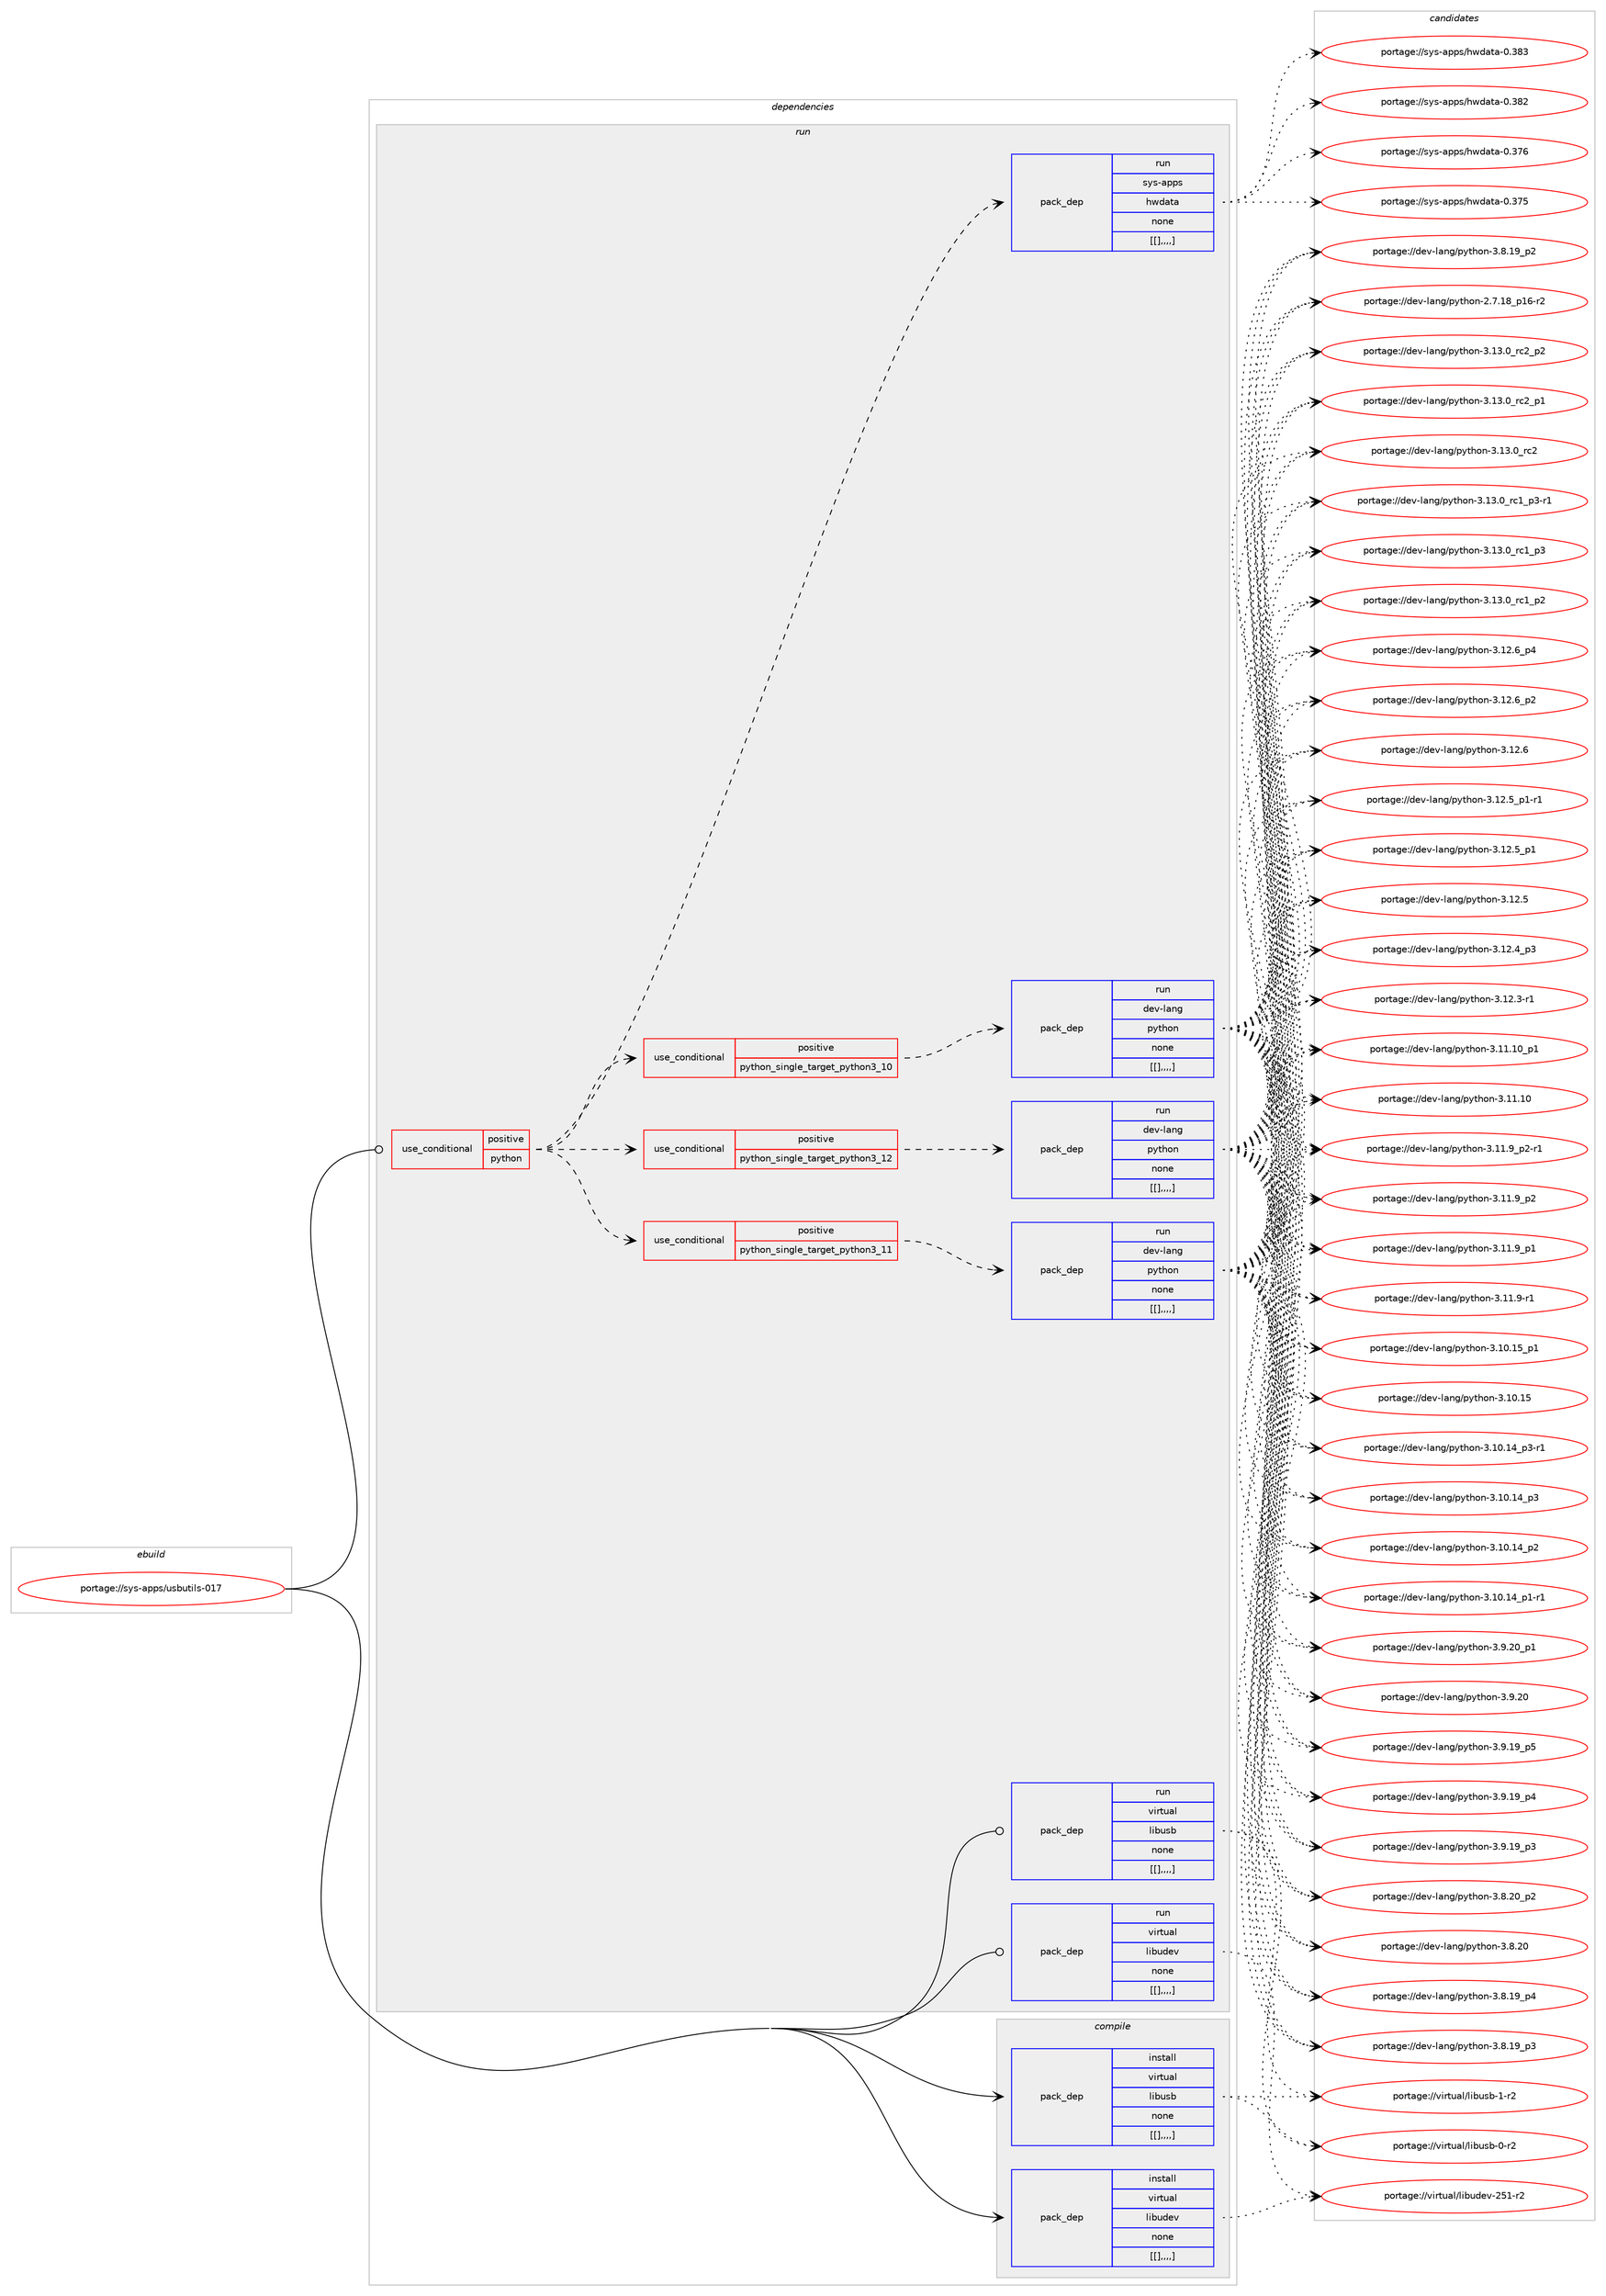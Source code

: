 digraph prolog {

# *************
# Graph options
# *************

newrank=true;
concentrate=true;
compound=true;
graph [rankdir=LR,fontname=Helvetica,fontsize=10,ranksep=1.5];#, ranksep=2.5, nodesep=0.2];
edge  [arrowhead=vee];
node  [fontname=Helvetica,fontsize=10];

# **********
# The ebuild
# **********

subgraph cluster_leftcol {
color=gray;
label=<<i>ebuild</i>>;
id [label="portage://sys-apps/usbutils-017", color=red, width=4, href="../sys-apps/usbutils-017.svg"];
}

# ****************
# The dependencies
# ****************

subgraph cluster_midcol {
color=gray;
label=<<i>dependencies</i>>;
subgraph cluster_compile {
fillcolor="#eeeeee";
style=filled;
label=<<i>compile</i>>;
subgraph pack5813 {
dependency9040 [label=<<TABLE BORDER="0" CELLBORDER="1" CELLSPACING="0" CELLPADDING="4" WIDTH="220"><TR><TD ROWSPAN="6" CELLPADDING="30">pack_dep</TD></TR><TR><TD WIDTH="110">install</TD></TR><TR><TD>virtual</TD></TR><TR><TD>libudev</TD></TR><TR><TD>none</TD></TR><TR><TD>[[],,,,]</TD></TR></TABLE>>, shape=none, color=blue];
}
id:e -> dependency9040:w [weight=20,style="solid",arrowhead="vee"];
subgraph pack5814 {
dependency9041 [label=<<TABLE BORDER="0" CELLBORDER="1" CELLSPACING="0" CELLPADDING="4" WIDTH="220"><TR><TD ROWSPAN="6" CELLPADDING="30">pack_dep</TD></TR><TR><TD WIDTH="110">install</TD></TR><TR><TD>virtual</TD></TR><TR><TD>libusb</TD></TR><TR><TD>none</TD></TR><TR><TD>[[],,,,]</TD></TR></TABLE>>, shape=none, color=blue];
}
id:e -> dependency9041:w [weight=20,style="solid",arrowhead="vee"];
}
subgraph cluster_compileandrun {
fillcolor="#eeeeee";
style=filled;
label=<<i>compile and run</i>>;
}
subgraph cluster_run {
fillcolor="#eeeeee";
style=filled;
label=<<i>run</i>>;
subgraph cond3199 {
dependency9042 [label=<<TABLE BORDER="0" CELLBORDER="1" CELLSPACING="0" CELLPADDING="4"><TR><TD ROWSPAN="3" CELLPADDING="10">use_conditional</TD></TR><TR><TD>positive</TD></TR><TR><TD>python</TD></TR></TABLE>>, shape=none, color=red];
subgraph cond3200 {
dependency9043 [label=<<TABLE BORDER="0" CELLBORDER="1" CELLSPACING="0" CELLPADDING="4"><TR><TD ROWSPAN="3" CELLPADDING="10">use_conditional</TD></TR><TR><TD>positive</TD></TR><TR><TD>python_single_target_python3_10</TD></TR></TABLE>>, shape=none, color=red];
subgraph pack5815 {
dependency9044 [label=<<TABLE BORDER="0" CELLBORDER="1" CELLSPACING="0" CELLPADDING="4" WIDTH="220"><TR><TD ROWSPAN="6" CELLPADDING="30">pack_dep</TD></TR><TR><TD WIDTH="110">run</TD></TR><TR><TD>dev-lang</TD></TR><TR><TD>python</TD></TR><TR><TD>none</TD></TR><TR><TD>[[],,,,]</TD></TR></TABLE>>, shape=none, color=blue];
}
dependency9043:e -> dependency9044:w [weight=20,style="dashed",arrowhead="vee"];
}
dependency9042:e -> dependency9043:w [weight=20,style="dashed",arrowhead="vee"];
subgraph cond3201 {
dependency9045 [label=<<TABLE BORDER="0" CELLBORDER="1" CELLSPACING="0" CELLPADDING="4"><TR><TD ROWSPAN="3" CELLPADDING="10">use_conditional</TD></TR><TR><TD>positive</TD></TR><TR><TD>python_single_target_python3_11</TD></TR></TABLE>>, shape=none, color=red];
subgraph pack5816 {
dependency9046 [label=<<TABLE BORDER="0" CELLBORDER="1" CELLSPACING="0" CELLPADDING="4" WIDTH="220"><TR><TD ROWSPAN="6" CELLPADDING="30">pack_dep</TD></TR><TR><TD WIDTH="110">run</TD></TR><TR><TD>dev-lang</TD></TR><TR><TD>python</TD></TR><TR><TD>none</TD></TR><TR><TD>[[],,,,]</TD></TR></TABLE>>, shape=none, color=blue];
}
dependency9045:e -> dependency9046:w [weight=20,style="dashed",arrowhead="vee"];
}
dependency9042:e -> dependency9045:w [weight=20,style="dashed",arrowhead="vee"];
subgraph cond3202 {
dependency9047 [label=<<TABLE BORDER="0" CELLBORDER="1" CELLSPACING="0" CELLPADDING="4"><TR><TD ROWSPAN="3" CELLPADDING="10">use_conditional</TD></TR><TR><TD>positive</TD></TR><TR><TD>python_single_target_python3_12</TD></TR></TABLE>>, shape=none, color=red];
subgraph pack5817 {
dependency9048 [label=<<TABLE BORDER="0" CELLBORDER="1" CELLSPACING="0" CELLPADDING="4" WIDTH="220"><TR><TD ROWSPAN="6" CELLPADDING="30">pack_dep</TD></TR><TR><TD WIDTH="110">run</TD></TR><TR><TD>dev-lang</TD></TR><TR><TD>python</TD></TR><TR><TD>none</TD></TR><TR><TD>[[],,,,]</TD></TR></TABLE>>, shape=none, color=blue];
}
dependency9047:e -> dependency9048:w [weight=20,style="dashed",arrowhead="vee"];
}
dependency9042:e -> dependency9047:w [weight=20,style="dashed",arrowhead="vee"];
subgraph pack5818 {
dependency9049 [label=<<TABLE BORDER="0" CELLBORDER="1" CELLSPACING="0" CELLPADDING="4" WIDTH="220"><TR><TD ROWSPAN="6" CELLPADDING="30">pack_dep</TD></TR><TR><TD WIDTH="110">run</TD></TR><TR><TD>sys-apps</TD></TR><TR><TD>hwdata</TD></TR><TR><TD>none</TD></TR><TR><TD>[[],,,,]</TD></TR></TABLE>>, shape=none, color=blue];
}
dependency9042:e -> dependency9049:w [weight=20,style="dashed",arrowhead="vee"];
}
id:e -> dependency9042:w [weight=20,style="solid",arrowhead="odot"];
subgraph pack5819 {
dependency9050 [label=<<TABLE BORDER="0" CELLBORDER="1" CELLSPACING="0" CELLPADDING="4" WIDTH="220"><TR><TD ROWSPAN="6" CELLPADDING="30">pack_dep</TD></TR><TR><TD WIDTH="110">run</TD></TR><TR><TD>virtual</TD></TR><TR><TD>libudev</TD></TR><TR><TD>none</TD></TR><TR><TD>[[],,,,]</TD></TR></TABLE>>, shape=none, color=blue];
}
id:e -> dependency9050:w [weight=20,style="solid",arrowhead="odot"];
subgraph pack5820 {
dependency9051 [label=<<TABLE BORDER="0" CELLBORDER="1" CELLSPACING="0" CELLPADDING="4" WIDTH="220"><TR><TD ROWSPAN="6" CELLPADDING="30">pack_dep</TD></TR><TR><TD WIDTH="110">run</TD></TR><TR><TD>virtual</TD></TR><TR><TD>libusb</TD></TR><TR><TD>none</TD></TR><TR><TD>[[],,,,]</TD></TR></TABLE>>, shape=none, color=blue];
}
id:e -> dependency9051:w [weight=20,style="solid",arrowhead="odot"];
}
}

# **************
# The candidates
# **************

subgraph cluster_choices {
rank=same;
color=gray;
label=<<i>candidates</i>>;

subgraph choice5813 {
color=black;
nodesep=1;
choice118105114116117971084710810598117100101118455053494511450 [label="portage://virtual/libudev-251-r2", color=red, width=4,href="../virtual/libudev-251-r2.svg"];
dependency9040:e -> choice118105114116117971084710810598117100101118455053494511450:w [style=dotted,weight="100"];
}
subgraph choice5814 {
color=black;
nodesep=1;
choice1181051141161179710847108105981171159845494511450 [label="portage://virtual/libusb-1-r2", color=red, width=4,href="../virtual/libusb-1-r2.svg"];
choice1181051141161179710847108105981171159845484511450 [label="portage://virtual/libusb-0-r2", color=red, width=4,href="../virtual/libusb-0-r2.svg"];
dependency9041:e -> choice1181051141161179710847108105981171159845494511450:w [style=dotted,weight="100"];
dependency9041:e -> choice1181051141161179710847108105981171159845484511450:w [style=dotted,weight="100"];
}
subgraph choice5815 {
color=black;
nodesep=1;
choice100101118451089711010347112121116104111110455146495146489511499509511250 [label="portage://dev-lang/python-3.13.0_rc2_p2", color=red, width=4,href="../dev-lang/python-3.13.0_rc2_p2.svg"];
choice100101118451089711010347112121116104111110455146495146489511499509511249 [label="portage://dev-lang/python-3.13.0_rc2_p1", color=red, width=4,href="../dev-lang/python-3.13.0_rc2_p1.svg"];
choice10010111845108971101034711212111610411111045514649514648951149950 [label="portage://dev-lang/python-3.13.0_rc2", color=red, width=4,href="../dev-lang/python-3.13.0_rc2.svg"];
choice1001011184510897110103471121211161041111104551464951464895114994995112514511449 [label="portage://dev-lang/python-3.13.0_rc1_p3-r1", color=red, width=4,href="../dev-lang/python-3.13.0_rc1_p3-r1.svg"];
choice100101118451089711010347112121116104111110455146495146489511499499511251 [label="portage://dev-lang/python-3.13.0_rc1_p3", color=red, width=4,href="../dev-lang/python-3.13.0_rc1_p3.svg"];
choice100101118451089711010347112121116104111110455146495146489511499499511250 [label="portage://dev-lang/python-3.13.0_rc1_p2", color=red, width=4,href="../dev-lang/python-3.13.0_rc1_p2.svg"];
choice100101118451089711010347112121116104111110455146495046549511252 [label="portage://dev-lang/python-3.12.6_p4", color=red, width=4,href="../dev-lang/python-3.12.6_p4.svg"];
choice100101118451089711010347112121116104111110455146495046549511250 [label="portage://dev-lang/python-3.12.6_p2", color=red, width=4,href="../dev-lang/python-3.12.6_p2.svg"];
choice10010111845108971101034711212111610411111045514649504654 [label="portage://dev-lang/python-3.12.6", color=red, width=4,href="../dev-lang/python-3.12.6.svg"];
choice1001011184510897110103471121211161041111104551464950465395112494511449 [label="portage://dev-lang/python-3.12.5_p1-r1", color=red, width=4,href="../dev-lang/python-3.12.5_p1-r1.svg"];
choice100101118451089711010347112121116104111110455146495046539511249 [label="portage://dev-lang/python-3.12.5_p1", color=red, width=4,href="../dev-lang/python-3.12.5_p1.svg"];
choice10010111845108971101034711212111610411111045514649504653 [label="portage://dev-lang/python-3.12.5", color=red, width=4,href="../dev-lang/python-3.12.5.svg"];
choice100101118451089711010347112121116104111110455146495046529511251 [label="portage://dev-lang/python-3.12.4_p3", color=red, width=4,href="../dev-lang/python-3.12.4_p3.svg"];
choice100101118451089711010347112121116104111110455146495046514511449 [label="portage://dev-lang/python-3.12.3-r1", color=red, width=4,href="../dev-lang/python-3.12.3-r1.svg"];
choice10010111845108971101034711212111610411111045514649494649489511249 [label="portage://dev-lang/python-3.11.10_p1", color=red, width=4,href="../dev-lang/python-3.11.10_p1.svg"];
choice1001011184510897110103471121211161041111104551464949464948 [label="portage://dev-lang/python-3.11.10", color=red, width=4,href="../dev-lang/python-3.11.10.svg"];
choice1001011184510897110103471121211161041111104551464949465795112504511449 [label="portage://dev-lang/python-3.11.9_p2-r1", color=red, width=4,href="../dev-lang/python-3.11.9_p2-r1.svg"];
choice100101118451089711010347112121116104111110455146494946579511250 [label="portage://dev-lang/python-3.11.9_p2", color=red, width=4,href="../dev-lang/python-3.11.9_p2.svg"];
choice100101118451089711010347112121116104111110455146494946579511249 [label="portage://dev-lang/python-3.11.9_p1", color=red, width=4,href="../dev-lang/python-3.11.9_p1.svg"];
choice100101118451089711010347112121116104111110455146494946574511449 [label="portage://dev-lang/python-3.11.9-r1", color=red, width=4,href="../dev-lang/python-3.11.9-r1.svg"];
choice10010111845108971101034711212111610411111045514649484649539511249 [label="portage://dev-lang/python-3.10.15_p1", color=red, width=4,href="../dev-lang/python-3.10.15_p1.svg"];
choice1001011184510897110103471121211161041111104551464948464953 [label="portage://dev-lang/python-3.10.15", color=red, width=4,href="../dev-lang/python-3.10.15.svg"];
choice100101118451089711010347112121116104111110455146494846495295112514511449 [label="portage://dev-lang/python-3.10.14_p3-r1", color=red, width=4,href="../dev-lang/python-3.10.14_p3-r1.svg"];
choice10010111845108971101034711212111610411111045514649484649529511251 [label="portage://dev-lang/python-3.10.14_p3", color=red, width=4,href="../dev-lang/python-3.10.14_p3.svg"];
choice10010111845108971101034711212111610411111045514649484649529511250 [label="portage://dev-lang/python-3.10.14_p2", color=red, width=4,href="../dev-lang/python-3.10.14_p2.svg"];
choice100101118451089711010347112121116104111110455146494846495295112494511449 [label="portage://dev-lang/python-3.10.14_p1-r1", color=red, width=4,href="../dev-lang/python-3.10.14_p1-r1.svg"];
choice100101118451089711010347112121116104111110455146574650489511249 [label="portage://dev-lang/python-3.9.20_p1", color=red, width=4,href="../dev-lang/python-3.9.20_p1.svg"];
choice10010111845108971101034711212111610411111045514657465048 [label="portage://dev-lang/python-3.9.20", color=red, width=4,href="../dev-lang/python-3.9.20.svg"];
choice100101118451089711010347112121116104111110455146574649579511253 [label="portage://dev-lang/python-3.9.19_p5", color=red, width=4,href="../dev-lang/python-3.9.19_p5.svg"];
choice100101118451089711010347112121116104111110455146574649579511252 [label="portage://dev-lang/python-3.9.19_p4", color=red, width=4,href="../dev-lang/python-3.9.19_p4.svg"];
choice100101118451089711010347112121116104111110455146574649579511251 [label="portage://dev-lang/python-3.9.19_p3", color=red, width=4,href="../dev-lang/python-3.9.19_p3.svg"];
choice100101118451089711010347112121116104111110455146564650489511250 [label="portage://dev-lang/python-3.8.20_p2", color=red, width=4,href="../dev-lang/python-3.8.20_p2.svg"];
choice10010111845108971101034711212111610411111045514656465048 [label="portage://dev-lang/python-3.8.20", color=red, width=4,href="../dev-lang/python-3.8.20.svg"];
choice100101118451089711010347112121116104111110455146564649579511252 [label="portage://dev-lang/python-3.8.19_p4", color=red, width=4,href="../dev-lang/python-3.8.19_p4.svg"];
choice100101118451089711010347112121116104111110455146564649579511251 [label="portage://dev-lang/python-3.8.19_p3", color=red, width=4,href="../dev-lang/python-3.8.19_p3.svg"];
choice100101118451089711010347112121116104111110455146564649579511250 [label="portage://dev-lang/python-3.8.19_p2", color=red, width=4,href="../dev-lang/python-3.8.19_p2.svg"];
choice100101118451089711010347112121116104111110455046554649569511249544511450 [label="portage://dev-lang/python-2.7.18_p16-r2", color=red, width=4,href="../dev-lang/python-2.7.18_p16-r2.svg"];
dependency9044:e -> choice100101118451089711010347112121116104111110455146495146489511499509511250:w [style=dotted,weight="100"];
dependency9044:e -> choice100101118451089711010347112121116104111110455146495146489511499509511249:w [style=dotted,weight="100"];
dependency9044:e -> choice10010111845108971101034711212111610411111045514649514648951149950:w [style=dotted,weight="100"];
dependency9044:e -> choice1001011184510897110103471121211161041111104551464951464895114994995112514511449:w [style=dotted,weight="100"];
dependency9044:e -> choice100101118451089711010347112121116104111110455146495146489511499499511251:w [style=dotted,weight="100"];
dependency9044:e -> choice100101118451089711010347112121116104111110455146495146489511499499511250:w [style=dotted,weight="100"];
dependency9044:e -> choice100101118451089711010347112121116104111110455146495046549511252:w [style=dotted,weight="100"];
dependency9044:e -> choice100101118451089711010347112121116104111110455146495046549511250:w [style=dotted,weight="100"];
dependency9044:e -> choice10010111845108971101034711212111610411111045514649504654:w [style=dotted,weight="100"];
dependency9044:e -> choice1001011184510897110103471121211161041111104551464950465395112494511449:w [style=dotted,weight="100"];
dependency9044:e -> choice100101118451089711010347112121116104111110455146495046539511249:w [style=dotted,weight="100"];
dependency9044:e -> choice10010111845108971101034711212111610411111045514649504653:w [style=dotted,weight="100"];
dependency9044:e -> choice100101118451089711010347112121116104111110455146495046529511251:w [style=dotted,weight="100"];
dependency9044:e -> choice100101118451089711010347112121116104111110455146495046514511449:w [style=dotted,weight="100"];
dependency9044:e -> choice10010111845108971101034711212111610411111045514649494649489511249:w [style=dotted,weight="100"];
dependency9044:e -> choice1001011184510897110103471121211161041111104551464949464948:w [style=dotted,weight="100"];
dependency9044:e -> choice1001011184510897110103471121211161041111104551464949465795112504511449:w [style=dotted,weight="100"];
dependency9044:e -> choice100101118451089711010347112121116104111110455146494946579511250:w [style=dotted,weight="100"];
dependency9044:e -> choice100101118451089711010347112121116104111110455146494946579511249:w [style=dotted,weight="100"];
dependency9044:e -> choice100101118451089711010347112121116104111110455146494946574511449:w [style=dotted,weight="100"];
dependency9044:e -> choice10010111845108971101034711212111610411111045514649484649539511249:w [style=dotted,weight="100"];
dependency9044:e -> choice1001011184510897110103471121211161041111104551464948464953:w [style=dotted,weight="100"];
dependency9044:e -> choice100101118451089711010347112121116104111110455146494846495295112514511449:w [style=dotted,weight="100"];
dependency9044:e -> choice10010111845108971101034711212111610411111045514649484649529511251:w [style=dotted,weight="100"];
dependency9044:e -> choice10010111845108971101034711212111610411111045514649484649529511250:w [style=dotted,weight="100"];
dependency9044:e -> choice100101118451089711010347112121116104111110455146494846495295112494511449:w [style=dotted,weight="100"];
dependency9044:e -> choice100101118451089711010347112121116104111110455146574650489511249:w [style=dotted,weight="100"];
dependency9044:e -> choice10010111845108971101034711212111610411111045514657465048:w [style=dotted,weight="100"];
dependency9044:e -> choice100101118451089711010347112121116104111110455146574649579511253:w [style=dotted,weight="100"];
dependency9044:e -> choice100101118451089711010347112121116104111110455146574649579511252:w [style=dotted,weight="100"];
dependency9044:e -> choice100101118451089711010347112121116104111110455146574649579511251:w [style=dotted,weight="100"];
dependency9044:e -> choice100101118451089711010347112121116104111110455146564650489511250:w [style=dotted,weight="100"];
dependency9044:e -> choice10010111845108971101034711212111610411111045514656465048:w [style=dotted,weight="100"];
dependency9044:e -> choice100101118451089711010347112121116104111110455146564649579511252:w [style=dotted,weight="100"];
dependency9044:e -> choice100101118451089711010347112121116104111110455146564649579511251:w [style=dotted,weight="100"];
dependency9044:e -> choice100101118451089711010347112121116104111110455146564649579511250:w [style=dotted,weight="100"];
dependency9044:e -> choice100101118451089711010347112121116104111110455046554649569511249544511450:w [style=dotted,weight="100"];
}
subgraph choice5816 {
color=black;
nodesep=1;
choice100101118451089711010347112121116104111110455146495146489511499509511250 [label="portage://dev-lang/python-3.13.0_rc2_p2", color=red, width=4,href="../dev-lang/python-3.13.0_rc2_p2.svg"];
choice100101118451089711010347112121116104111110455146495146489511499509511249 [label="portage://dev-lang/python-3.13.0_rc2_p1", color=red, width=4,href="../dev-lang/python-3.13.0_rc2_p1.svg"];
choice10010111845108971101034711212111610411111045514649514648951149950 [label="portage://dev-lang/python-3.13.0_rc2", color=red, width=4,href="../dev-lang/python-3.13.0_rc2.svg"];
choice1001011184510897110103471121211161041111104551464951464895114994995112514511449 [label="portage://dev-lang/python-3.13.0_rc1_p3-r1", color=red, width=4,href="../dev-lang/python-3.13.0_rc1_p3-r1.svg"];
choice100101118451089711010347112121116104111110455146495146489511499499511251 [label="portage://dev-lang/python-3.13.0_rc1_p3", color=red, width=4,href="../dev-lang/python-3.13.0_rc1_p3.svg"];
choice100101118451089711010347112121116104111110455146495146489511499499511250 [label="portage://dev-lang/python-3.13.0_rc1_p2", color=red, width=4,href="../dev-lang/python-3.13.0_rc1_p2.svg"];
choice100101118451089711010347112121116104111110455146495046549511252 [label="portage://dev-lang/python-3.12.6_p4", color=red, width=4,href="../dev-lang/python-3.12.6_p4.svg"];
choice100101118451089711010347112121116104111110455146495046549511250 [label="portage://dev-lang/python-3.12.6_p2", color=red, width=4,href="../dev-lang/python-3.12.6_p2.svg"];
choice10010111845108971101034711212111610411111045514649504654 [label="portage://dev-lang/python-3.12.6", color=red, width=4,href="../dev-lang/python-3.12.6.svg"];
choice1001011184510897110103471121211161041111104551464950465395112494511449 [label="portage://dev-lang/python-3.12.5_p1-r1", color=red, width=4,href="../dev-lang/python-3.12.5_p1-r1.svg"];
choice100101118451089711010347112121116104111110455146495046539511249 [label="portage://dev-lang/python-3.12.5_p1", color=red, width=4,href="../dev-lang/python-3.12.5_p1.svg"];
choice10010111845108971101034711212111610411111045514649504653 [label="portage://dev-lang/python-3.12.5", color=red, width=4,href="../dev-lang/python-3.12.5.svg"];
choice100101118451089711010347112121116104111110455146495046529511251 [label="portage://dev-lang/python-3.12.4_p3", color=red, width=4,href="../dev-lang/python-3.12.4_p3.svg"];
choice100101118451089711010347112121116104111110455146495046514511449 [label="portage://dev-lang/python-3.12.3-r1", color=red, width=4,href="../dev-lang/python-3.12.3-r1.svg"];
choice10010111845108971101034711212111610411111045514649494649489511249 [label="portage://dev-lang/python-3.11.10_p1", color=red, width=4,href="../dev-lang/python-3.11.10_p1.svg"];
choice1001011184510897110103471121211161041111104551464949464948 [label="portage://dev-lang/python-3.11.10", color=red, width=4,href="../dev-lang/python-3.11.10.svg"];
choice1001011184510897110103471121211161041111104551464949465795112504511449 [label="portage://dev-lang/python-3.11.9_p2-r1", color=red, width=4,href="../dev-lang/python-3.11.9_p2-r1.svg"];
choice100101118451089711010347112121116104111110455146494946579511250 [label="portage://dev-lang/python-3.11.9_p2", color=red, width=4,href="../dev-lang/python-3.11.9_p2.svg"];
choice100101118451089711010347112121116104111110455146494946579511249 [label="portage://dev-lang/python-3.11.9_p1", color=red, width=4,href="../dev-lang/python-3.11.9_p1.svg"];
choice100101118451089711010347112121116104111110455146494946574511449 [label="portage://dev-lang/python-3.11.9-r1", color=red, width=4,href="../dev-lang/python-3.11.9-r1.svg"];
choice10010111845108971101034711212111610411111045514649484649539511249 [label="portage://dev-lang/python-3.10.15_p1", color=red, width=4,href="../dev-lang/python-3.10.15_p1.svg"];
choice1001011184510897110103471121211161041111104551464948464953 [label="portage://dev-lang/python-3.10.15", color=red, width=4,href="../dev-lang/python-3.10.15.svg"];
choice100101118451089711010347112121116104111110455146494846495295112514511449 [label="portage://dev-lang/python-3.10.14_p3-r1", color=red, width=4,href="../dev-lang/python-3.10.14_p3-r1.svg"];
choice10010111845108971101034711212111610411111045514649484649529511251 [label="portage://dev-lang/python-3.10.14_p3", color=red, width=4,href="../dev-lang/python-3.10.14_p3.svg"];
choice10010111845108971101034711212111610411111045514649484649529511250 [label="portage://dev-lang/python-3.10.14_p2", color=red, width=4,href="../dev-lang/python-3.10.14_p2.svg"];
choice100101118451089711010347112121116104111110455146494846495295112494511449 [label="portage://dev-lang/python-3.10.14_p1-r1", color=red, width=4,href="../dev-lang/python-3.10.14_p1-r1.svg"];
choice100101118451089711010347112121116104111110455146574650489511249 [label="portage://dev-lang/python-3.9.20_p1", color=red, width=4,href="../dev-lang/python-3.9.20_p1.svg"];
choice10010111845108971101034711212111610411111045514657465048 [label="portage://dev-lang/python-3.9.20", color=red, width=4,href="../dev-lang/python-3.9.20.svg"];
choice100101118451089711010347112121116104111110455146574649579511253 [label="portage://dev-lang/python-3.9.19_p5", color=red, width=4,href="../dev-lang/python-3.9.19_p5.svg"];
choice100101118451089711010347112121116104111110455146574649579511252 [label="portage://dev-lang/python-3.9.19_p4", color=red, width=4,href="../dev-lang/python-3.9.19_p4.svg"];
choice100101118451089711010347112121116104111110455146574649579511251 [label="portage://dev-lang/python-3.9.19_p3", color=red, width=4,href="../dev-lang/python-3.9.19_p3.svg"];
choice100101118451089711010347112121116104111110455146564650489511250 [label="portage://dev-lang/python-3.8.20_p2", color=red, width=4,href="../dev-lang/python-3.8.20_p2.svg"];
choice10010111845108971101034711212111610411111045514656465048 [label="portage://dev-lang/python-3.8.20", color=red, width=4,href="../dev-lang/python-3.8.20.svg"];
choice100101118451089711010347112121116104111110455146564649579511252 [label="portage://dev-lang/python-3.8.19_p4", color=red, width=4,href="../dev-lang/python-3.8.19_p4.svg"];
choice100101118451089711010347112121116104111110455146564649579511251 [label="portage://dev-lang/python-3.8.19_p3", color=red, width=4,href="../dev-lang/python-3.8.19_p3.svg"];
choice100101118451089711010347112121116104111110455146564649579511250 [label="portage://dev-lang/python-3.8.19_p2", color=red, width=4,href="../dev-lang/python-3.8.19_p2.svg"];
choice100101118451089711010347112121116104111110455046554649569511249544511450 [label="portage://dev-lang/python-2.7.18_p16-r2", color=red, width=4,href="../dev-lang/python-2.7.18_p16-r2.svg"];
dependency9046:e -> choice100101118451089711010347112121116104111110455146495146489511499509511250:w [style=dotted,weight="100"];
dependency9046:e -> choice100101118451089711010347112121116104111110455146495146489511499509511249:w [style=dotted,weight="100"];
dependency9046:e -> choice10010111845108971101034711212111610411111045514649514648951149950:w [style=dotted,weight="100"];
dependency9046:e -> choice1001011184510897110103471121211161041111104551464951464895114994995112514511449:w [style=dotted,weight="100"];
dependency9046:e -> choice100101118451089711010347112121116104111110455146495146489511499499511251:w [style=dotted,weight="100"];
dependency9046:e -> choice100101118451089711010347112121116104111110455146495146489511499499511250:w [style=dotted,weight="100"];
dependency9046:e -> choice100101118451089711010347112121116104111110455146495046549511252:w [style=dotted,weight="100"];
dependency9046:e -> choice100101118451089711010347112121116104111110455146495046549511250:w [style=dotted,weight="100"];
dependency9046:e -> choice10010111845108971101034711212111610411111045514649504654:w [style=dotted,weight="100"];
dependency9046:e -> choice1001011184510897110103471121211161041111104551464950465395112494511449:w [style=dotted,weight="100"];
dependency9046:e -> choice100101118451089711010347112121116104111110455146495046539511249:w [style=dotted,weight="100"];
dependency9046:e -> choice10010111845108971101034711212111610411111045514649504653:w [style=dotted,weight="100"];
dependency9046:e -> choice100101118451089711010347112121116104111110455146495046529511251:w [style=dotted,weight="100"];
dependency9046:e -> choice100101118451089711010347112121116104111110455146495046514511449:w [style=dotted,weight="100"];
dependency9046:e -> choice10010111845108971101034711212111610411111045514649494649489511249:w [style=dotted,weight="100"];
dependency9046:e -> choice1001011184510897110103471121211161041111104551464949464948:w [style=dotted,weight="100"];
dependency9046:e -> choice1001011184510897110103471121211161041111104551464949465795112504511449:w [style=dotted,weight="100"];
dependency9046:e -> choice100101118451089711010347112121116104111110455146494946579511250:w [style=dotted,weight="100"];
dependency9046:e -> choice100101118451089711010347112121116104111110455146494946579511249:w [style=dotted,weight="100"];
dependency9046:e -> choice100101118451089711010347112121116104111110455146494946574511449:w [style=dotted,weight="100"];
dependency9046:e -> choice10010111845108971101034711212111610411111045514649484649539511249:w [style=dotted,weight="100"];
dependency9046:e -> choice1001011184510897110103471121211161041111104551464948464953:w [style=dotted,weight="100"];
dependency9046:e -> choice100101118451089711010347112121116104111110455146494846495295112514511449:w [style=dotted,weight="100"];
dependency9046:e -> choice10010111845108971101034711212111610411111045514649484649529511251:w [style=dotted,weight="100"];
dependency9046:e -> choice10010111845108971101034711212111610411111045514649484649529511250:w [style=dotted,weight="100"];
dependency9046:e -> choice100101118451089711010347112121116104111110455146494846495295112494511449:w [style=dotted,weight="100"];
dependency9046:e -> choice100101118451089711010347112121116104111110455146574650489511249:w [style=dotted,weight="100"];
dependency9046:e -> choice10010111845108971101034711212111610411111045514657465048:w [style=dotted,weight="100"];
dependency9046:e -> choice100101118451089711010347112121116104111110455146574649579511253:w [style=dotted,weight="100"];
dependency9046:e -> choice100101118451089711010347112121116104111110455146574649579511252:w [style=dotted,weight="100"];
dependency9046:e -> choice100101118451089711010347112121116104111110455146574649579511251:w [style=dotted,weight="100"];
dependency9046:e -> choice100101118451089711010347112121116104111110455146564650489511250:w [style=dotted,weight="100"];
dependency9046:e -> choice10010111845108971101034711212111610411111045514656465048:w [style=dotted,weight="100"];
dependency9046:e -> choice100101118451089711010347112121116104111110455146564649579511252:w [style=dotted,weight="100"];
dependency9046:e -> choice100101118451089711010347112121116104111110455146564649579511251:w [style=dotted,weight="100"];
dependency9046:e -> choice100101118451089711010347112121116104111110455146564649579511250:w [style=dotted,weight="100"];
dependency9046:e -> choice100101118451089711010347112121116104111110455046554649569511249544511450:w [style=dotted,weight="100"];
}
subgraph choice5817 {
color=black;
nodesep=1;
choice100101118451089711010347112121116104111110455146495146489511499509511250 [label="portage://dev-lang/python-3.13.0_rc2_p2", color=red, width=4,href="../dev-lang/python-3.13.0_rc2_p2.svg"];
choice100101118451089711010347112121116104111110455146495146489511499509511249 [label="portage://dev-lang/python-3.13.0_rc2_p1", color=red, width=4,href="../dev-lang/python-3.13.0_rc2_p1.svg"];
choice10010111845108971101034711212111610411111045514649514648951149950 [label="portage://dev-lang/python-3.13.0_rc2", color=red, width=4,href="../dev-lang/python-3.13.0_rc2.svg"];
choice1001011184510897110103471121211161041111104551464951464895114994995112514511449 [label="portage://dev-lang/python-3.13.0_rc1_p3-r1", color=red, width=4,href="../dev-lang/python-3.13.0_rc1_p3-r1.svg"];
choice100101118451089711010347112121116104111110455146495146489511499499511251 [label="portage://dev-lang/python-3.13.0_rc1_p3", color=red, width=4,href="../dev-lang/python-3.13.0_rc1_p3.svg"];
choice100101118451089711010347112121116104111110455146495146489511499499511250 [label="portage://dev-lang/python-3.13.0_rc1_p2", color=red, width=4,href="../dev-lang/python-3.13.0_rc1_p2.svg"];
choice100101118451089711010347112121116104111110455146495046549511252 [label="portage://dev-lang/python-3.12.6_p4", color=red, width=4,href="../dev-lang/python-3.12.6_p4.svg"];
choice100101118451089711010347112121116104111110455146495046549511250 [label="portage://dev-lang/python-3.12.6_p2", color=red, width=4,href="../dev-lang/python-3.12.6_p2.svg"];
choice10010111845108971101034711212111610411111045514649504654 [label="portage://dev-lang/python-3.12.6", color=red, width=4,href="../dev-lang/python-3.12.6.svg"];
choice1001011184510897110103471121211161041111104551464950465395112494511449 [label="portage://dev-lang/python-3.12.5_p1-r1", color=red, width=4,href="../dev-lang/python-3.12.5_p1-r1.svg"];
choice100101118451089711010347112121116104111110455146495046539511249 [label="portage://dev-lang/python-3.12.5_p1", color=red, width=4,href="../dev-lang/python-3.12.5_p1.svg"];
choice10010111845108971101034711212111610411111045514649504653 [label="portage://dev-lang/python-3.12.5", color=red, width=4,href="../dev-lang/python-3.12.5.svg"];
choice100101118451089711010347112121116104111110455146495046529511251 [label="portage://dev-lang/python-3.12.4_p3", color=red, width=4,href="../dev-lang/python-3.12.4_p3.svg"];
choice100101118451089711010347112121116104111110455146495046514511449 [label="portage://dev-lang/python-3.12.3-r1", color=red, width=4,href="../dev-lang/python-3.12.3-r1.svg"];
choice10010111845108971101034711212111610411111045514649494649489511249 [label="portage://dev-lang/python-3.11.10_p1", color=red, width=4,href="../dev-lang/python-3.11.10_p1.svg"];
choice1001011184510897110103471121211161041111104551464949464948 [label="portage://dev-lang/python-3.11.10", color=red, width=4,href="../dev-lang/python-3.11.10.svg"];
choice1001011184510897110103471121211161041111104551464949465795112504511449 [label="portage://dev-lang/python-3.11.9_p2-r1", color=red, width=4,href="../dev-lang/python-3.11.9_p2-r1.svg"];
choice100101118451089711010347112121116104111110455146494946579511250 [label="portage://dev-lang/python-3.11.9_p2", color=red, width=4,href="../dev-lang/python-3.11.9_p2.svg"];
choice100101118451089711010347112121116104111110455146494946579511249 [label="portage://dev-lang/python-3.11.9_p1", color=red, width=4,href="../dev-lang/python-3.11.9_p1.svg"];
choice100101118451089711010347112121116104111110455146494946574511449 [label="portage://dev-lang/python-3.11.9-r1", color=red, width=4,href="../dev-lang/python-3.11.9-r1.svg"];
choice10010111845108971101034711212111610411111045514649484649539511249 [label="portage://dev-lang/python-3.10.15_p1", color=red, width=4,href="../dev-lang/python-3.10.15_p1.svg"];
choice1001011184510897110103471121211161041111104551464948464953 [label="portage://dev-lang/python-3.10.15", color=red, width=4,href="../dev-lang/python-3.10.15.svg"];
choice100101118451089711010347112121116104111110455146494846495295112514511449 [label="portage://dev-lang/python-3.10.14_p3-r1", color=red, width=4,href="../dev-lang/python-3.10.14_p3-r1.svg"];
choice10010111845108971101034711212111610411111045514649484649529511251 [label="portage://dev-lang/python-3.10.14_p3", color=red, width=4,href="../dev-lang/python-3.10.14_p3.svg"];
choice10010111845108971101034711212111610411111045514649484649529511250 [label="portage://dev-lang/python-3.10.14_p2", color=red, width=4,href="../dev-lang/python-3.10.14_p2.svg"];
choice100101118451089711010347112121116104111110455146494846495295112494511449 [label="portage://dev-lang/python-3.10.14_p1-r1", color=red, width=4,href="../dev-lang/python-3.10.14_p1-r1.svg"];
choice100101118451089711010347112121116104111110455146574650489511249 [label="portage://dev-lang/python-3.9.20_p1", color=red, width=4,href="../dev-lang/python-3.9.20_p1.svg"];
choice10010111845108971101034711212111610411111045514657465048 [label="portage://dev-lang/python-3.9.20", color=red, width=4,href="../dev-lang/python-3.9.20.svg"];
choice100101118451089711010347112121116104111110455146574649579511253 [label="portage://dev-lang/python-3.9.19_p5", color=red, width=4,href="../dev-lang/python-3.9.19_p5.svg"];
choice100101118451089711010347112121116104111110455146574649579511252 [label="portage://dev-lang/python-3.9.19_p4", color=red, width=4,href="../dev-lang/python-3.9.19_p4.svg"];
choice100101118451089711010347112121116104111110455146574649579511251 [label="portage://dev-lang/python-3.9.19_p3", color=red, width=4,href="../dev-lang/python-3.9.19_p3.svg"];
choice100101118451089711010347112121116104111110455146564650489511250 [label="portage://dev-lang/python-3.8.20_p2", color=red, width=4,href="../dev-lang/python-3.8.20_p2.svg"];
choice10010111845108971101034711212111610411111045514656465048 [label="portage://dev-lang/python-3.8.20", color=red, width=4,href="../dev-lang/python-3.8.20.svg"];
choice100101118451089711010347112121116104111110455146564649579511252 [label="portage://dev-lang/python-3.8.19_p4", color=red, width=4,href="../dev-lang/python-3.8.19_p4.svg"];
choice100101118451089711010347112121116104111110455146564649579511251 [label="portage://dev-lang/python-3.8.19_p3", color=red, width=4,href="../dev-lang/python-3.8.19_p3.svg"];
choice100101118451089711010347112121116104111110455146564649579511250 [label="portage://dev-lang/python-3.8.19_p2", color=red, width=4,href="../dev-lang/python-3.8.19_p2.svg"];
choice100101118451089711010347112121116104111110455046554649569511249544511450 [label="portage://dev-lang/python-2.7.18_p16-r2", color=red, width=4,href="../dev-lang/python-2.7.18_p16-r2.svg"];
dependency9048:e -> choice100101118451089711010347112121116104111110455146495146489511499509511250:w [style=dotted,weight="100"];
dependency9048:e -> choice100101118451089711010347112121116104111110455146495146489511499509511249:w [style=dotted,weight="100"];
dependency9048:e -> choice10010111845108971101034711212111610411111045514649514648951149950:w [style=dotted,weight="100"];
dependency9048:e -> choice1001011184510897110103471121211161041111104551464951464895114994995112514511449:w [style=dotted,weight="100"];
dependency9048:e -> choice100101118451089711010347112121116104111110455146495146489511499499511251:w [style=dotted,weight="100"];
dependency9048:e -> choice100101118451089711010347112121116104111110455146495146489511499499511250:w [style=dotted,weight="100"];
dependency9048:e -> choice100101118451089711010347112121116104111110455146495046549511252:w [style=dotted,weight="100"];
dependency9048:e -> choice100101118451089711010347112121116104111110455146495046549511250:w [style=dotted,weight="100"];
dependency9048:e -> choice10010111845108971101034711212111610411111045514649504654:w [style=dotted,weight="100"];
dependency9048:e -> choice1001011184510897110103471121211161041111104551464950465395112494511449:w [style=dotted,weight="100"];
dependency9048:e -> choice100101118451089711010347112121116104111110455146495046539511249:w [style=dotted,weight="100"];
dependency9048:e -> choice10010111845108971101034711212111610411111045514649504653:w [style=dotted,weight="100"];
dependency9048:e -> choice100101118451089711010347112121116104111110455146495046529511251:w [style=dotted,weight="100"];
dependency9048:e -> choice100101118451089711010347112121116104111110455146495046514511449:w [style=dotted,weight="100"];
dependency9048:e -> choice10010111845108971101034711212111610411111045514649494649489511249:w [style=dotted,weight="100"];
dependency9048:e -> choice1001011184510897110103471121211161041111104551464949464948:w [style=dotted,weight="100"];
dependency9048:e -> choice1001011184510897110103471121211161041111104551464949465795112504511449:w [style=dotted,weight="100"];
dependency9048:e -> choice100101118451089711010347112121116104111110455146494946579511250:w [style=dotted,weight="100"];
dependency9048:e -> choice100101118451089711010347112121116104111110455146494946579511249:w [style=dotted,weight="100"];
dependency9048:e -> choice100101118451089711010347112121116104111110455146494946574511449:w [style=dotted,weight="100"];
dependency9048:e -> choice10010111845108971101034711212111610411111045514649484649539511249:w [style=dotted,weight="100"];
dependency9048:e -> choice1001011184510897110103471121211161041111104551464948464953:w [style=dotted,weight="100"];
dependency9048:e -> choice100101118451089711010347112121116104111110455146494846495295112514511449:w [style=dotted,weight="100"];
dependency9048:e -> choice10010111845108971101034711212111610411111045514649484649529511251:w [style=dotted,weight="100"];
dependency9048:e -> choice10010111845108971101034711212111610411111045514649484649529511250:w [style=dotted,weight="100"];
dependency9048:e -> choice100101118451089711010347112121116104111110455146494846495295112494511449:w [style=dotted,weight="100"];
dependency9048:e -> choice100101118451089711010347112121116104111110455146574650489511249:w [style=dotted,weight="100"];
dependency9048:e -> choice10010111845108971101034711212111610411111045514657465048:w [style=dotted,weight="100"];
dependency9048:e -> choice100101118451089711010347112121116104111110455146574649579511253:w [style=dotted,weight="100"];
dependency9048:e -> choice100101118451089711010347112121116104111110455146574649579511252:w [style=dotted,weight="100"];
dependency9048:e -> choice100101118451089711010347112121116104111110455146574649579511251:w [style=dotted,weight="100"];
dependency9048:e -> choice100101118451089711010347112121116104111110455146564650489511250:w [style=dotted,weight="100"];
dependency9048:e -> choice10010111845108971101034711212111610411111045514656465048:w [style=dotted,weight="100"];
dependency9048:e -> choice100101118451089711010347112121116104111110455146564649579511252:w [style=dotted,weight="100"];
dependency9048:e -> choice100101118451089711010347112121116104111110455146564649579511251:w [style=dotted,weight="100"];
dependency9048:e -> choice100101118451089711010347112121116104111110455146564649579511250:w [style=dotted,weight="100"];
dependency9048:e -> choice100101118451089711010347112121116104111110455046554649569511249544511450:w [style=dotted,weight="100"];
}
subgraph choice5818 {
color=black;
nodesep=1;
choice1151211154597112112115471041191009711697454846515651 [label="portage://sys-apps/hwdata-0.383", color=red, width=4,href="../sys-apps/hwdata-0.383.svg"];
choice1151211154597112112115471041191009711697454846515650 [label="portage://sys-apps/hwdata-0.382", color=red, width=4,href="../sys-apps/hwdata-0.382.svg"];
choice1151211154597112112115471041191009711697454846515554 [label="portage://sys-apps/hwdata-0.376", color=red, width=4,href="../sys-apps/hwdata-0.376.svg"];
choice1151211154597112112115471041191009711697454846515553 [label="portage://sys-apps/hwdata-0.375", color=red, width=4,href="../sys-apps/hwdata-0.375.svg"];
dependency9049:e -> choice1151211154597112112115471041191009711697454846515651:w [style=dotted,weight="100"];
dependency9049:e -> choice1151211154597112112115471041191009711697454846515650:w [style=dotted,weight="100"];
dependency9049:e -> choice1151211154597112112115471041191009711697454846515554:w [style=dotted,weight="100"];
dependency9049:e -> choice1151211154597112112115471041191009711697454846515553:w [style=dotted,weight="100"];
}
subgraph choice5819 {
color=black;
nodesep=1;
choice118105114116117971084710810598117100101118455053494511450 [label="portage://virtual/libudev-251-r2", color=red, width=4,href="../virtual/libudev-251-r2.svg"];
dependency9050:e -> choice118105114116117971084710810598117100101118455053494511450:w [style=dotted,weight="100"];
}
subgraph choice5820 {
color=black;
nodesep=1;
choice1181051141161179710847108105981171159845494511450 [label="portage://virtual/libusb-1-r2", color=red, width=4,href="../virtual/libusb-1-r2.svg"];
choice1181051141161179710847108105981171159845484511450 [label="portage://virtual/libusb-0-r2", color=red, width=4,href="../virtual/libusb-0-r2.svg"];
dependency9051:e -> choice1181051141161179710847108105981171159845494511450:w [style=dotted,weight="100"];
dependency9051:e -> choice1181051141161179710847108105981171159845484511450:w [style=dotted,weight="100"];
}
}

}
